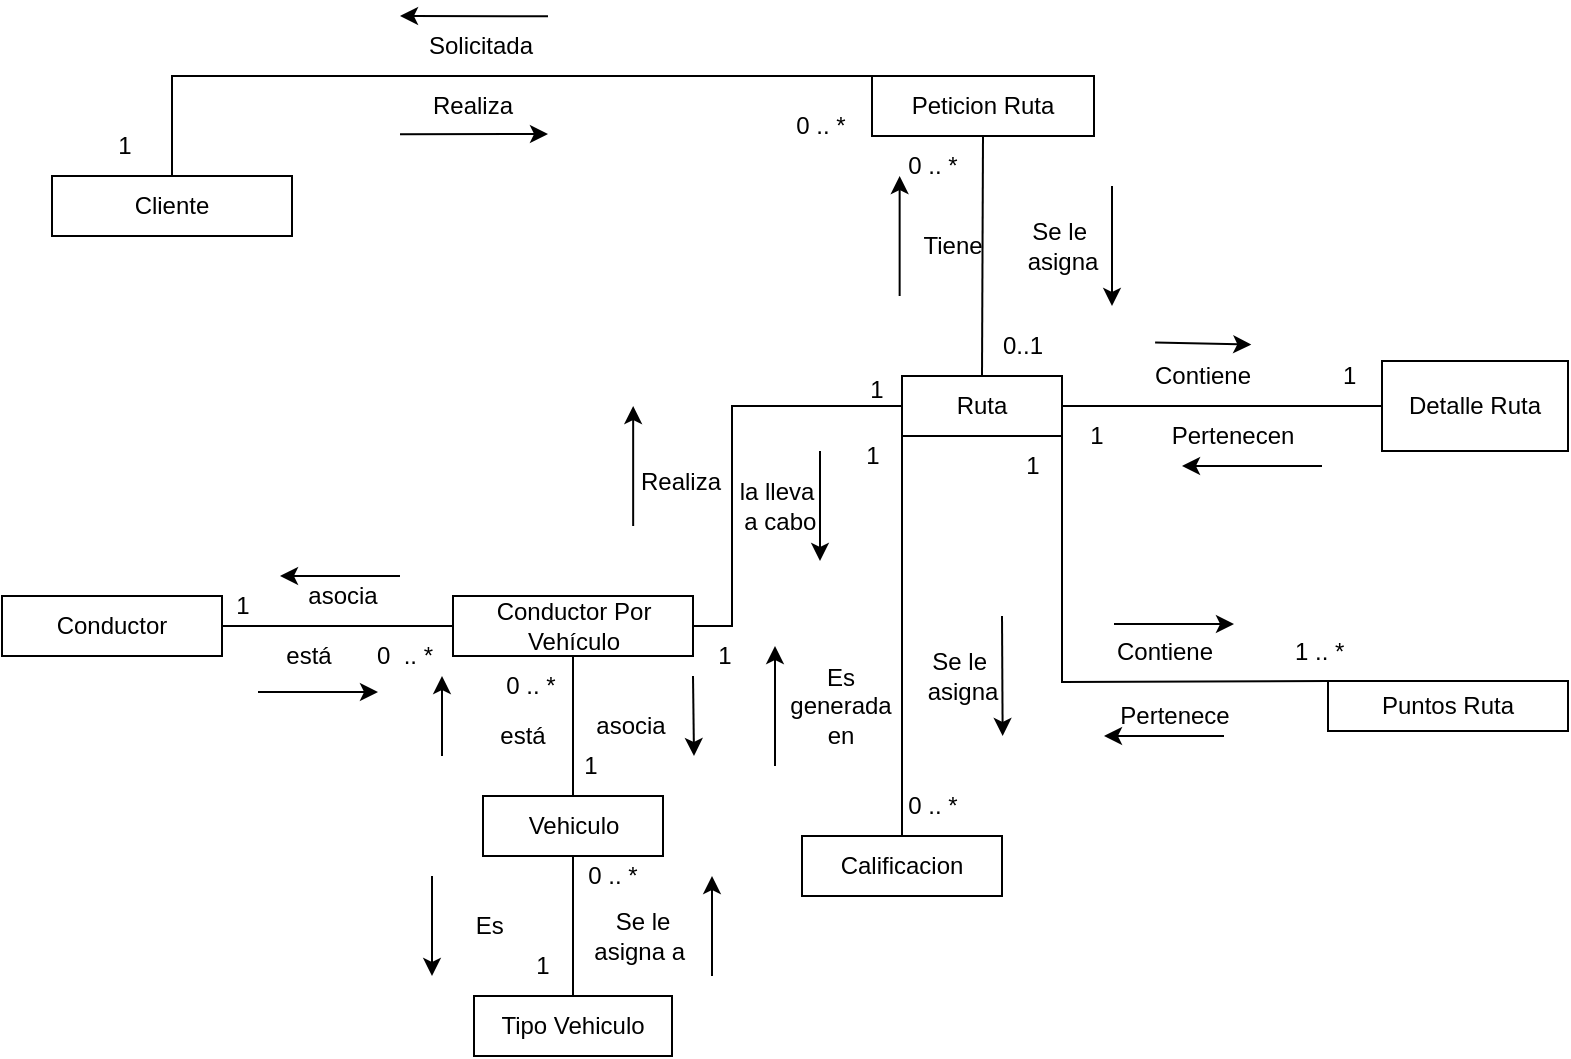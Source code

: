 <mxfile version="20.5.1" type="device"><diagram id="Xx6PjldJtdgnCfnJPi8F" name="Página-1"><mxGraphModel dx="1067" dy="452" grid="1" gridSize="10" guides="1" tooltips="1" connect="1" arrows="1" fold="1" page="1" pageScale="1" pageWidth="827" pageHeight="1169" math="0" shadow="0"><root><mxCell id="0"/><mxCell id="1" parent="0"/><mxCell id="lecomVVyIX7VtOfzddjO-3" value="Vehiculo" style="rounded=0;whiteSpace=wrap;html=1;" parent="1" vertex="1"><mxGeometry x="270.5" y="420" width="90" height="30" as="geometry"/></mxCell><mxCell id="lecomVVyIX7VtOfzddjO-4" value="Conductor" style="rounded=0;whiteSpace=wrap;html=1;" parent="1" vertex="1"><mxGeometry x="30" y="320" width="110" height="30" as="geometry"/></mxCell><mxCell id="lecomVVyIX7VtOfzddjO-5" value="Cliente" style="rounded=0;whiteSpace=wrap;html=1;" parent="1" vertex="1"><mxGeometry x="55" y="110" width="120" height="30" as="geometry"/></mxCell><mxCell id="fRRP8fqvccQxtZMvq7le-13" value="" style="endArrow=none;html=1;rounded=0;entryX=1;entryY=0.5;entryDx=0;entryDy=0;exitX=0;exitY=0.5;exitDx=0;exitDy=0;startArrow=none;" parent="1" source="t91hqrg-dOeDljxNr0F1-5" target="lecomVVyIX7VtOfzddjO-4" edge="1"><mxGeometry width="50" height="50" relative="1" as="geometry"><mxPoint x="-75" y="430" as="sourcePoint"/><mxPoint x="85" y="370" as="targetPoint"/></mxGeometry></mxCell><mxCell id="t91hqrg-dOeDljxNr0F1-1" value="Tipo Vehiculo" style="rounded=0;whiteSpace=wrap;html=1;" parent="1" vertex="1"><mxGeometry x="266" y="520" width="99" height="30" as="geometry"/></mxCell><mxCell id="t91hqrg-dOeDljxNr0F1-2" value="Peticion Ruta" style="rounded=0;whiteSpace=wrap;html=1;" parent="1" vertex="1"><mxGeometry x="465" y="60" width="111" height="30" as="geometry"/></mxCell><mxCell id="t91hqrg-dOeDljxNr0F1-5" value="Conductor Por Vehículo" style="rounded=0;whiteSpace=wrap;html=1;" parent="1" vertex="1"><mxGeometry x="255.5" y="320" width="120" height="30" as="geometry"/></mxCell><mxCell id="t91hqrg-dOeDljxNr0F1-6" value="" style="endArrow=none;html=1;rounded=0;entryX=0.5;entryY=1;entryDx=0;entryDy=0;exitX=0.5;exitY=0;exitDx=0;exitDy=0;" parent="1" source="lecomVVyIX7VtOfzddjO-3" target="t91hqrg-dOeDljxNr0F1-5" edge="1"><mxGeometry width="50" height="50" relative="1" as="geometry"><mxPoint x="110.5" y="510" as="sourcePoint"/><mxPoint x="110.0" y="340" as="targetPoint"/></mxGeometry></mxCell><mxCell id="t91hqrg-dOeDljxNr0F1-7" value="Ruta" style="rounded=0;whiteSpace=wrap;html=1;" parent="1" vertex="1"><mxGeometry x="480" y="210" width="80" height="30" as="geometry"/></mxCell><mxCell id="t91hqrg-dOeDljxNr0F1-22" value="" style="endArrow=none;html=1;rounded=0;exitX=0.5;exitY=0;exitDx=0;exitDy=0;entryX=0;entryY=0;entryDx=0;entryDy=0;" parent="1" source="lecomVVyIX7VtOfzddjO-5" target="t91hqrg-dOeDljxNr0F1-2" edge="1"><mxGeometry width="50" height="50" relative="1" as="geometry"><mxPoint x="345" y="260" as="sourcePoint"/><mxPoint x="475" y="100" as="targetPoint"/><Array as="points"><mxPoint x="115" y="60"/></Array></mxGeometry></mxCell><mxCell id="t91hqrg-dOeDljxNr0F1-25" value="" style="endArrow=none;html=1;rounded=0;exitX=1;exitY=0.5;exitDx=0;exitDy=0;entryX=0;entryY=0.5;entryDx=0;entryDy=0;" parent="1" source="t91hqrg-dOeDljxNr0F1-5" target="t91hqrg-dOeDljxNr0F1-7" edge="1"><mxGeometry width="50" height="50" relative="1" as="geometry"><mxPoint x="365.0" y="280" as="sourcePoint"/><mxPoint x="395" y="230" as="targetPoint"/><Array as="points"><mxPoint x="395" y="335"/><mxPoint x="395" y="225"/></Array></mxGeometry></mxCell><mxCell id="t91hqrg-dOeDljxNr0F1-29" value="" style="endArrow=none;html=1;rounded=0;exitX=0.5;exitY=1;exitDx=0;exitDy=0;entryX=0.5;entryY=0;entryDx=0;entryDy=0;" parent="1" source="lecomVVyIX7VtOfzddjO-3" target="t91hqrg-dOeDljxNr0F1-1" edge="1"><mxGeometry width="50" height="50" relative="1" as="geometry"><mxPoint x="174.0" y="510" as="sourcePoint"/><mxPoint x="224.0" y="460" as="targetPoint"/></mxGeometry></mxCell><mxCell id="t91hqrg-dOeDljxNr0F1-30" value="" style="endArrow=none;html=1;rounded=0;entryX=0.5;entryY=1;entryDx=0;entryDy=0;exitX=0.5;exitY=0;exitDx=0;exitDy=0;" parent="1" source="t91hqrg-dOeDljxNr0F1-7" target="t91hqrg-dOeDljxNr0F1-2" edge="1"><mxGeometry width="50" height="50" relative="1" as="geometry"><mxPoint x="405.0" y="320" as="sourcePoint"/><mxPoint x="455.0" y="270" as="targetPoint"/></mxGeometry></mxCell><mxCell id="t91hqrg-dOeDljxNr0F1-31" value="Realiza" style="text;html=1;align=center;verticalAlign=middle;resizable=0;points=[];autosize=1;strokeColor=none;fillColor=none;" parent="1" vertex="1"><mxGeometry x="235" y="60" width="60" height="30" as="geometry"/></mxCell><mxCell id="t91hqrg-dOeDljxNr0F1-32" value="0 .. *" style="text;html=1;align=center;verticalAlign=middle;resizable=0;points=[];autosize=1;strokeColor=none;fillColor=none;" parent="1" vertex="1"><mxGeometry x="414" y="70" width="50" height="30" as="geometry"/></mxCell><mxCell id="t91hqrg-dOeDljxNr0F1-34" value="" style="endArrow=classic;html=1;rounded=0;" parent="1" edge="1"><mxGeometry width="50" height="50" relative="1" as="geometry"><mxPoint x="229" y="89.18" as="sourcePoint"/><mxPoint x="303" y="89" as="targetPoint"/></mxGeometry></mxCell><mxCell id="t91hqrg-dOeDljxNr0F1-35" value="Solicitada" style="text;html=1;align=center;verticalAlign=middle;resizable=0;points=[];autosize=1;strokeColor=none;fillColor=none;" parent="1" vertex="1"><mxGeometry x="229" y="30" width="80" height="30" as="geometry"/></mxCell><mxCell id="t91hqrg-dOeDljxNr0F1-36" value="1" style="text;html=1;align=center;verticalAlign=middle;resizable=0;points=[];autosize=1;strokeColor=none;fillColor=none;" parent="1" vertex="1"><mxGeometry x="75.5" y="80" width="30" height="30" as="geometry"/></mxCell><mxCell id="t91hqrg-dOeDljxNr0F1-37" value="" style="endArrow=classic;html=1;rounded=0;" parent="1" edge="1"><mxGeometry width="50" height="50" relative="1" as="geometry"><mxPoint x="303.0" y="30.18" as="sourcePoint"/><mxPoint x="229" y="30" as="targetPoint"/></mxGeometry></mxCell><mxCell id="t91hqrg-dOeDljxNr0F1-38" value="Se le&amp;nbsp;&lt;br&gt;asigna" style="text;html=1;align=center;verticalAlign=middle;resizable=0;points=[];autosize=1;strokeColor=none;fillColor=none;" parent="1" vertex="1"><mxGeometry x="530" y="125" width="60" height="40" as="geometry"/></mxCell><mxCell id="t91hqrg-dOeDljxNr0F1-39" value="0..1" style="text;html=1;align=center;verticalAlign=middle;resizable=0;points=[];autosize=1;strokeColor=none;fillColor=none;" parent="1" vertex="1"><mxGeometry x="520" y="180" width="40" height="30" as="geometry"/></mxCell><mxCell id="t91hqrg-dOeDljxNr0F1-40" value="Tiene" style="text;html=1;align=center;verticalAlign=middle;resizable=0;points=[];autosize=1;strokeColor=none;fillColor=none;" parent="1" vertex="1"><mxGeometry x="480" y="130" width="50" height="30" as="geometry"/></mxCell><mxCell id="t91hqrg-dOeDljxNr0F1-41" value="0 .. *" style="text;html=1;align=center;verticalAlign=middle;resizable=0;points=[];autosize=1;strokeColor=none;fillColor=none;" parent="1" vertex="1"><mxGeometry x="470" y="90" width="50" height="30" as="geometry"/></mxCell><mxCell id="t91hqrg-dOeDljxNr0F1-42" value="" style="endArrow=classic;html=1;rounded=0;" parent="1" edge="1"><mxGeometry width="50" height="50" relative="1" as="geometry"><mxPoint x="585" y="115" as="sourcePoint"/><mxPoint x="585" y="175" as="targetPoint"/></mxGeometry></mxCell><mxCell id="t91hqrg-dOeDljxNr0F1-43" value="" style="endArrow=classic;html=1;rounded=0;" parent="1" edge="1"><mxGeometry width="50" height="50" relative="1" as="geometry"><mxPoint x="478.82" y="170" as="sourcePoint"/><mxPoint x="478.82" y="110" as="targetPoint"/></mxGeometry></mxCell><mxCell id="t91hqrg-dOeDljxNr0F1-53" value="asocia" style="text;html=1;align=center;verticalAlign=middle;resizable=0;points=[];autosize=1;strokeColor=none;fillColor=none;" parent="1" vertex="1"><mxGeometry x="314" y="370" width="60" height="30" as="geometry"/></mxCell><mxCell id="t91hqrg-dOeDljxNr0F1-54" value="está" style="text;html=1;align=center;verticalAlign=middle;resizable=0;points=[];autosize=1;strokeColor=none;fillColor=none;" parent="1" vertex="1"><mxGeometry x="265" y="375" width="50" height="30" as="geometry"/></mxCell><mxCell id="t91hqrg-dOeDljxNr0F1-55" value="1" style="text;html=1;align=center;verticalAlign=middle;resizable=0;points=[];autosize=1;strokeColor=none;fillColor=none;" parent="1" vertex="1"><mxGeometry x="309" y="390" width="30" height="30" as="geometry"/></mxCell><mxCell id="t91hqrg-dOeDljxNr0F1-56" value="0 .. *" style="text;html=1;align=center;verticalAlign=middle;resizable=0;points=[];autosize=1;strokeColor=none;fillColor=none;" parent="1" vertex="1"><mxGeometry x="269" y="350" width="50" height="30" as="geometry"/></mxCell><mxCell id="t91hqrg-dOeDljxNr0F1-57" value="" style="endArrow=classic;html=1;rounded=0;" parent="1" edge="1"><mxGeometry width="50" height="50" relative="1" as="geometry"><mxPoint x="375.5" y="360" as="sourcePoint"/><mxPoint x="376" y="400" as="targetPoint"/></mxGeometry></mxCell><mxCell id="t91hqrg-dOeDljxNr0F1-58" value="" style="endArrow=classic;html=1;rounded=0;" parent="1" edge="1"><mxGeometry width="50" height="50" relative="1" as="geometry"><mxPoint x="250" y="400" as="sourcePoint"/><mxPoint x="250" y="360" as="targetPoint"/></mxGeometry></mxCell><mxCell id="t91hqrg-dOeDljxNr0F1-59" value="Es&amp;nbsp;" style="text;html=1;align=center;verticalAlign=middle;resizable=0;points=[];autosize=1;strokeColor=none;fillColor=none;" parent="1" vertex="1"><mxGeometry x="255" y="470" width="40" height="30" as="geometry"/></mxCell><mxCell id="t91hqrg-dOeDljxNr0F1-60" value="1" style="text;html=1;align=center;verticalAlign=middle;resizable=0;points=[];autosize=1;strokeColor=none;fillColor=none;" parent="1" vertex="1"><mxGeometry x="285" y="490" width="30" height="30" as="geometry"/></mxCell><mxCell id="t91hqrg-dOeDljxNr0F1-61" value="Se le &lt;br&gt;asigna a&amp;nbsp;" style="text;html=1;align=center;verticalAlign=middle;resizable=0;points=[];autosize=1;strokeColor=none;fillColor=none;" parent="1" vertex="1"><mxGeometry x="315" y="470" width="70" height="40" as="geometry"/></mxCell><mxCell id="t91hqrg-dOeDljxNr0F1-62" value="0 .. *" style="text;html=1;align=center;verticalAlign=middle;resizable=0;points=[];autosize=1;strokeColor=none;fillColor=none;" parent="1" vertex="1"><mxGeometry x="310" y="445" width="50" height="30" as="geometry"/></mxCell><mxCell id="t91hqrg-dOeDljxNr0F1-67" value="" style="endArrow=classic;html=1;rounded=0;" parent="1" edge="1"><mxGeometry width="50" height="50" relative="1" as="geometry"><mxPoint x="245" y="460" as="sourcePoint"/><mxPoint x="245" y="510" as="targetPoint"/></mxGeometry></mxCell><mxCell id="t91hqrg-dOeDljxNr0F1-68" value="" style="endArrow=classic;html=1;rounded=0;" parent="1" edge="1"><mxGeometry width="50" height="50" relative="1" as="geometry"><mxPoint x="385" y="510" as="sourcePoint"/><mxPoint x="385" y="460" as="targetPoint"/></mxGeometry></mxCell><mxCell id="t91hqrg-dOeDljxNr0F1-83" value="&amp;nbsp;&lt;br&gt;Realiza" style="text;html=1;align=center;verticalAlign=middle;resizable=0;points=[];autosize=1;strokeColor=none;fillColor=none;" parent="1" vertex="1"><mxGeometry x="339" y="235" width="60" height="40" as="geometry"/></mxCell><mxCell id="t91hqrg-dOeDljxNr0F1-84" value="la lleva&lt;br&gt;&amp;nbsp;a cabo" style="text;html=1;align=center;verticalAlign=middle;resizable=0;points=[];autosize=1;strokeColor=none;fillColor=none;" parent="1" vertex="1"><mxGeometry x="387" y="255" width="60" height="40" as="geometry"/></mxCell><mxCell id="t91hqrg-dOeDljxNr0F1-86" value="1" style="text;html=1;align=center;verticalAlign=middle;resizable=0;points=[];autosize=1;strokeColor=none;fillColor=none;" parent="1" vertex="1"><mxGeometry x="452" y="202" width="30" height="30" as="geometry"/></mxCell><mxCell id="t91hqrg-dOeDljxNr0F1-87" value="1" style="text;html=1;align=center;verticalAlign=middle;resizable=0;points=[];autosize=1;strokeColor=none;fillColor=none;" parent="1" vertex="1"><mxGeometry x="375.5" y="335" width="30" height="30" as="geometry"/></mxCell><mxCell id="t91hqrg-dOeDljxNr0F1-88" value="" style="endArrow=classic;html=1;rounded=0;" parent="1" edge="1"><mxGeometry width="50" height="50" relative="1" as="geometry"><mxPoint x="439" y="247.5" as="sourcePoint"/><mxPoint x="439" y="302.5" as="targetPoint"/></mxGeometry></mxCell><mxCell id="t91hqrg-dOeDljxNr0F1-89" value="" style="endArrow=classic;html=1;rounded=0;" parent="1" edge="1"><mxGeometry width="50" height="50" relative="1" as="geometry"><mxPoint x="345.58" y="285" as="sourcePoint"/><mxPoint x="345.58" y="225" as="targetPoint"/></mxGeometry></mxCell><mxCell id="t91hqrg-dOeDljxNr0F1-90" value="asocia" style="text;html=1;align=center;verticalAlign=middle;resizable=0;points=[];autosize=1;strokeColor=none;fillColor=none;" parent="1" vertex="1"><mxGeometry x="170" y="305" width="60" height="30" as="geometry"/></mxCell><mxCell id="t91hqrg-dOeDljxNr0F1-91" value="está" style="text;html=1;align=center;verticalAlign=middle;resizable=0;points=[];autosize=1;strokeColor=none;fillColor=none;" parent="1" vertex="1"><mxGeometry x="158" y="335" width="50" height="30" as="geometry"/></mxCell><mxCell id="t91hqrg-dOeDljxNr0F1-94" value="1" style="text;html=1;align=center;verticalAlign=middle;resizable=0;points=[];autosize=1;strokeColor=none;fillColor=none;" parent="1" vertex="1"><mxGeometry x="135" y="310" width="30" height="30" as="geometry"/></mxCell><mxCell id="t91hqrg-dOeDljxNr0F1-95" value="0&amp;nbsp; .. *" style="text;html=1;align=center;verticalAlign=middle;resizable=0;points=[];autosize=1;strokeColor=none;fillColor=none;" parent="1" vertex="1"><mxGeometry x="205.5" y="335" width="50" height="30" as="geometry"/></mxCell><mxCell id="t91hqrg-dOeDljxNr0F1-96" value="" style="endArrow=classic;html=1;rounded=0;" parent="1" edge="1"><mxGeometry width="50" height="50" relative="1" as="geometry"><mxPoint x="229" y="310" as="sourcePoint"/><mxPoint x="169" y="310" as="targetPoint"/></mxGeometry></mxCell><mxCell id="t91hqrg-dOeDljxNr0F1-97" value="" style="endArrow=classic;html=1;rounded=0;" parent="1" edge="1"><mxGeometry width="50" height="50" relative="1" as="geometry"><mxPoint x="158" y="368" as="sourcePoint"/><mxPoint x="218" y="368" as="targetPoint"/></mxGeometry></mxCell><mxCell id="7WYHXY4Irt0Ki0qKhjOn-2" value="Calificacion" style="rounded=0;whiteSpace=wrap;html=1;" parent="1" vertex="1"><mxGeometry x="430" y="440" width="100" height="30" as="geometry"/></mxCell><mxCell id="7WYHXY4Irt0Ki0qKhjOn-3" value="Detalle Ruta" style="rounded=0;whiteSpace=wrap;html=1;" parent="1" vertex="1"><mxGeometry x="720" y="202.5" width="93" height="45" as="geometry"/></mxCell><mxCell id="7WYHXY4Irt0Ki0qKhjOn-4" value="" style="endArrow=none;html=1;rounded=0;exitX=1;exitY=0.5;exitDx=0;exitDy=0;entryX=0;entryY=0.5;entryDx=0;entryDy=0;" parent="1" source="t91hqrg-dOeDljxNr0F1-7" target="7WYHXY4Irt0Ki0qKhjOn-3" edge="1"><mxGeometry width="50" height="50" relative="1" as="geometry"><mxPoint x="590" y="270" as="sourcePoint"/><mxPoint x="640" y="220" as="targetPoint"/></mxGeometry></mxCell><mxCell id="7WYHXY4Irt0Ki0qKhjOn-5" value="" style="endArrow=none;html=1;rounded=0;entryX=0.5;entryY=0;entryDx=0;entryDy=0;exitX=0;exitY=1;exitDx=0;exitDy=0;" parent="1" source="t91hqrg-dOeDljxNr0F1-7" target="7WYHXY4Irt0Ki0qKhjOn-2" edge="1"><mxGeometry width="50" height="50" relative="1" as="geometry"><mxPoint x="550" y="250" as="sourcePoint"/><mxPoint x="717" y="165" as="targetPoint"/></mxGeometry></mxCell><mxCell id="7WYHXY4Irt0Ki0qKhjOn-6" value="Se le&amp;nbsp;&lt;br&gt;asigna" style="text;html=1;align=center;verticalAlign=middle;resizable=0;points=[];autosize=1;strokeColor=none;fillColor=none;rotation=0;" parent="1" vertex="1"><mxGeometry x="480" y="340" width="60" height="40" as="geometry"/></mxCell><mxCell id="7WYHXY4Irt0Ki0qKhjOn-8" value="" style="endArrow=classic;html=1;rounded=0;fontStyle=1" parent="1" edge="1"><mxGeometry width="50" height="50" relative="1" as="geometry"><mxPoint x="530.0" y="330" as="sourcePoint"/><mxPoint x="530.33" y="390" as="targetPoint"/></mxGeometry></mxCell><mxCell id="7WYHXY4Irt0Ki0qKhjOn-9" value="Es &lt;br&gt;generada&lt;br&gt;&amp;nbsp;en&amp;nbsp;" style="text;html=1;align=center;verticalAlign=middle;resizable=0;points=[];autosize=1;strokeColor=none;fillColor=none;rotation=0;" parent="1" vertex="1"><mxGeometry x="414" y="345" width="70" height="60" as="geometry"/></mxCell><mxCell id="7WYHXY4Irt0Ki0qKhjOn-10" value="" style="endArrow=classic;html=1;rounded=0;fontStyle=1;" parent="1" edge="1"><mxGeometry width="50" height="50" relative="1" as="geometry"><mxPoint x="416.5" y="405" as="sourcePoint"/><mxPoint x="416.5" y="345" as="targetPoint"/></mxGeometry></mxCell><mxCell id="7WYHXY4Irt0Ki0qKhjOn-11" value="0 .. *" style="text;html=1;align=center;verticalAlign=middle;resizable=0;points=[];autosize=1;strokeColor=none;fillColor=none;rotation=0;" parent="1" vertex="1"><mxGeometry x="470" y="410" width="50" height="30" as="geometry"/></mxCell><mxCell id="7WYHXY4Irt0Ki0qKhjOn-12" value="1&lt;br&gt;" style="text;html=1;align=center;verticalAlign=middle;resizable=0;points=[];autosize=1;strokeColor=none;fillColor=none;rotation=0;" parent="1" vertex="1"><mxGeometry x="450" y="235" width="30" height="30" as="geometry"/></mxCell><mxCell id="7WYHXY4Irt0Ki0qKhjOn-13" value="Contiene" style="text;html=1;align=center;verticalAlign=middle;resizable=0;points=[];autosize=1;strokeColor=none;fillColor=none;rotation=0;" parent="1" vertex="1"><mxGeometry x="595" y="195" width="70" height="30" as="geometry"/></mxCell><mxCell id="7WYHXY4Irt0Ki0qKhjOn-14" value="Pertenecen" style="text;html=1;align=center;verticalAlign=middle;resizable=0;points=[];autosize=1;strokeColor=none;fillColor=none;rotation=0;" parent="1" vertex="1"><mxGeometry x="600" y="225" width="90" height="30" as="geometry"/></mxCell><mxCell id="7WYHXY4Irt0Ki0qKhjOn-15" value="" style="endArrow=classic;html=1;rounded=0;fontStyle=1;exitX=0.165;exitY=-0.06;exitDx=0;exitDy=0;exitPerimeter=0;entryX=0.852;entryY=-0.024;entryDx=0;entryDy=0;entryPerimeter=0;" parent="1" source="7WYHXY4Irt0Ki0qKhjOn-13" target="7WYHXY4Irt0Ki0qKhjOn-13" edge="1"><mxGeometry width="50" height="50" relative="1" as="geometry"><mxPoint x="640.34" y="85" as="sourcePoint"/><mxPoint x="685.0" y="105" as="targetPoint"/></mxGeometry></mxCell><mxCell id="7WYHXY4Irt0Ki0qKhjOn-16" value="" style="endArrow=classic;html=1;rounded=0;fontStyle=1;" parent="1" edge="1"><mxGeometry width="50" height="50" relative="1" as="geometry"><mxPoint x="690" y="255" as="sourcePoint"/><mxPoint x="620" y="255" as="targetPoint"/></mxGeometry></mxCell><mxCell id="7WYHXY4Irt0Ki0qKhjOn-17" value="1&amp;nbsp;" style="text;html=1;align=center;verticalAlign=middle;resizable=0;points=[];autosize=1;strokeColor=none;fillColor=none;rotation=0;" parent="1" vertex="1"><mxGeometry x="690" y="195" width="30" height="30" as="geometry"/></mxCell><mxCell id="7WYHXY4Irt0Ki0qKhjOn-18" value="1&lt;br&gt;" style="text;html=1;align=center;verticalAlign=middle;resizable=0;points=[];autosize=1;strokeColor=none;fillColor=none;rotation=0;" parent="1" vertex="1"><mxGeometry x="562" y="225" width="30" height="30" as="geometry"/></mxCell><mxCell id="bAa3FVuuCH1lKTMJdR9X-1" value="Puntos Ruta" style="rounded=0;whiteSpace=wrap;html=1;" vertex="1" parent="1"><mxGeometry x="693" y="362.5" width="120" height="25" as="geometry"/></mxCell><mxCell id="bAa3FVuuCH1lKTMJdR9X-3" value="" style="endArrow=none;html=1;rounded=0;entryX=0;entryY=0;entryDx=0;entryDy=0;exitX=1;exitY=1;exitDx=0;exitDy=0;" edge="1" parent="1" source="t91hqrg-dOeDljxNr0F1-7" target="bAa3FVuuCH1lKTMJdR9X-1"><mxGeometry width="50" height="50" relative="1" as="geometry"><mxPoint x="670" y="500" as="sourcePoint"/><mxPoint x="720" y="450" as="targetPoint"/><Array as="points"><mxPoint x="560" y="363"/></Array></mxGeometry></mxCell><mxCell id="bAa3FVuuCH1lKTMJdR9X-4" value="1 .. *&amp;nbsp;" style="text;html=1;align=center;verticalAlign=middle;resizable=0;points=[];autosize=1;strokeColor=none;fillColor=none;" vertex="1" parent="1"><mxGeometry x="665" y="332.5" width="50" height="30" as="geometry"/></mxCell><mxCell id="bAa3FVuuCH1lKTMJdR9X-5" value="1" style="text;html=1;align=center;verticalAlign=middle;resizable=0;points=[];autosize=1;strokeColor=none;fillColor=none;" vertex="1" parent="1"><mxGeometry x="530" y="240" width="30" height="30" as="geometry"/></mxCell><mxCell id="bAa3FVuuCH1lKTMJdR9X-6" value="Contiene" style="text;html=1;align=center;verticalAlign=middle;resizable=0;points=[];autosize=1;strokeColor=none;fillColor=none;" vertex="1" parent="1"><mxGeometry x="576" y="332.5" width="70" height="30" as="geometry"/></mxCell><mxCell id="bAa3FVuuCH1lKTMJdR9X-7" value="Pertenece" style="text;html=1;align=center;verticalAlign=middle;resizable=0;points=[];autosize=1;strokeColor=none;fillColor=none;" vertex="1" parent="1"><mxGeometry x="576" y="365" width="80" height="30" as="geometry"/></mxCell><mxCell id="bAa3FVuuCH1lKTMJdR9X-8" value="" style="endArrow=classic;html=1;rounded=0;" edge="1" parent="1"><mxGeometry width="50" height="50" relative="1" as="geometry"><mxPoint x="586" y="334" as="sourcePoint"/><mxPoint x="646" y="334" as="targetPoint"/></mxGeometry></mxCell><mxCell id="bAa3FVuuCH1lKTMJdR9X-9" value="" style="endArrow=classic;html=1;rounded=0;" edge="1" parent="1"><mxGeometry width="50" height="50" relative="1" as="geometry"><mxPoint x="641" y="390" as="sourcePoint"/><mxPoint x="581" y="390" as="targetPoint"/></mxGeometry></mxCell></root></mxGraphModel></diagram></mxfile>